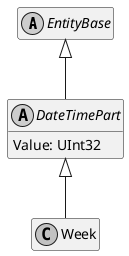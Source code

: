 ﻿@startuml
skinparam monochrome true
hide empty members

abstract class EntityBase {
}

EntityBase <|-- DateTimePart

abstract class DateTimePart {
    Value: UInt32
}

DateTimePart <|-- Week

class Week {
}

@enduml
